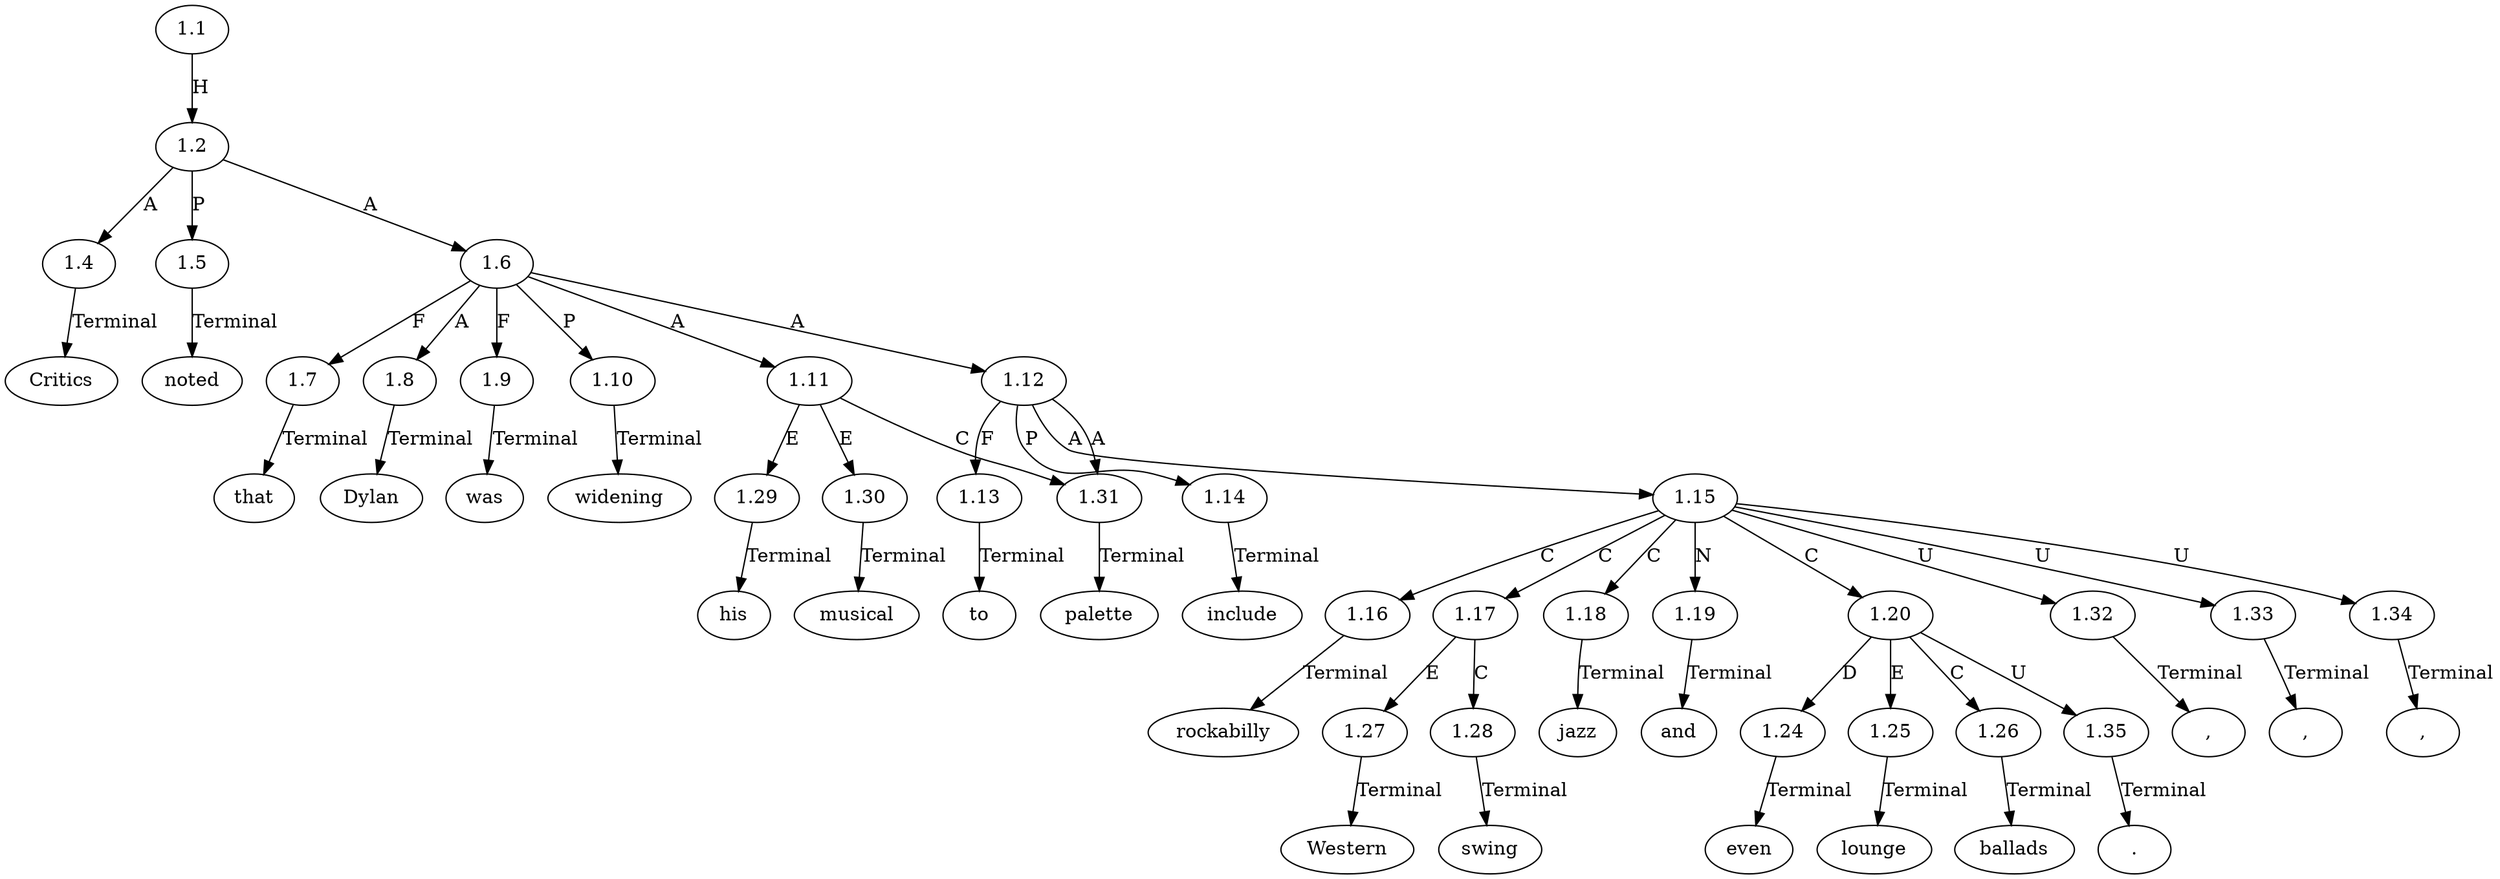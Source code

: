 // Graph
digraph {
	0.1 [label=Critics ordering=out]
	0.10 [label=to ordering=out]
	0.11 [label=include ordering=out]
	0.12 [label=rockabilly ordering=out]
	0.13 [label="," ordering=out]
	0.14 [label=Western ordering=out]
	0.15 [label=swing ordering=out]
	0.16 [label="," ordering=out]
	0.17 [label=jazz ordering=out]
	0.18 [label="," ordering=out]
	0.19 [label=and ordering=out]
	0.2 [label=noted ordering=out]
	0.20 [label=even ordering=out]
	0.21 [label=lounge ordering=out]
	0.22 [label=ballads ordering=out]
	0.23 [label="." ordering=out]
	0.3 [label=that ordering=out]
	0.4 [label=Dylan ordering=out]
	0.5 [label=was ordering=out]
	0.6 [label=widening ordering=out]
	0.7 [label=his ordering=out]
	0.8 [label=musical ordering=out]
	0.9 [label=palette ordering=out]
	1.1 [label=1.1 ordering=out]
	1.2 [label=1.2 ordering=out]
	1.4 [label=1.4 ordering=out]
	1.5 [label=1.5 ordering=out]
	1.6 [label=1.6 ordering=out]
	1.7 [label=1.7 ordering=out]
	1.8 [label=1.8 ordering=out]
	1.9 [label=1.9 ordering=out]
	1.10 [label=1.10 ordering=out]
	1.11 [label=1.11 ordering=out]
	1.12 [label=1.12 ordering=out]
	1.13 [label=1.13 ordering=out]
	1.14 [label=1.14 ordering=out]
	1.15 [label=1.15 ordering=out]
	1.16 [label=1.16 ordering=out]
	1.17 [label=1.17 ordering=out]
	1.18 [label=1.18 ordering=out]
	1.19 [label=1.19 ordering=out]
	1.20 [label=1.20 ordering=out]
	1.24 [label=1.24 ordering=out]
	1.25 [label=1.25 ordering=out]
	1.26 [label=1.26 ordering=out]
	1.27 [label=1.27 ordering=out]
	1.28 [label=1.28 ordering=out]
	1.29 [label=1.29 ordering=out]
	1.30 [label=1.30 ordering=out]
	1.31 [label=1.31 ordering=out]
	1.32 [label=1.32 ordering=out]
	1.33 [label=1.33 ordering=out]
	1.34 [label=1.34 ordering=out]
	1.35 [label=1.35 ordering=out]
	1.1 -> 1.2 [label=H ordering=out]
	1.2 -> 1.4 [label=A ordering=out]
	1.2 -> 1.5 [label=P ordering=out]
	1.2 -> 1.6 [label=A ordering=out]
	1.4 -> 0.1 [label=Terminal ordering=out]
	1.5 -> 0.2 [label=Terminal ordering=out]
	1.6 -> 1.7 [label=F ordering=out]
	1.6 -> 1.8 [label=A ordering=out]
	1.6 -> 1.9 [label=F ordering=out]
	1.6 -> 1.10 [label=P ordering=out]
	1.6 -> 1.11 [label=A ordering=out]
	1.6 -> 1.12 [label=A ordering=out]
	1.7 -> 0.3 [label=Terminal ordering=out]
	1.8 -> 0.4 [label=Terminal ordering=out]
	1.9 -> 0.5 [label=Terminal ordering=out]
	1.10 -> 0.6 [label=Terminal ordering=out]
	1.11 -> 1.29 [label=E ordering=out]
	1.11 -> 1.30 [label=E ordering=out]
	1.11 -> 1.31 [label=C ordering=out]
	1.12 -> 1.13 [label=F ordering=out]
	1.12 -> 1.14 [label=P ordering=out]
	1.12 -> 1.15 [label=A ordering=out]
	1.12 -> 1.31 [label=A ordering=out]
	1.13 -> 0.10 [label=Terminal ordering=out]
	1.14 -> 0.11 [label=Terminal ordering=out]
	1.15 -> 1.16 [label=C ordering=out]
	1.15 -> 1.17 [label=C ordering=out]
	1.15 -> 1.18 [label=C ordering=out]
	1.15 -> 1.19 [label=N ordering=out]
	1.15 -> 1.20 [label=C ordering=out]
	1.15 -> 1.32 [label=U ordering=out]
	1.15 -> 1.33 [label=U ordering=out]
	1.15 -> 1.34 [label=U ordering=out]
	1.16 -> 0.12 [label=Terminal ordering=out]
	1.17 -> 1.27 [label=E ordering=out]
	1.17 -> 1.28 [label=C ordering=out]
	1.18 -> 0.17 [label=Terminal ordering=out]
	1.19 -> 0.19 [label=Terminal ordering=out]
	1.20 -> 1.24 [label=D ordering=out]
	1.20 -> 1.25 [label=E ordering=out]
	1.20 -> 1.26 [label=C ordering=out]
	1.20 -> 1.35 [label=U ordering=out]
	1.24 -> 0.20 [label=Terminal ordering=out]
	1.25 -> 0.21 [label=Terminal ordering=out]
	1.26 -> 0.22 [label=Terminal ordering=out]
	1.27 -> 0.14 [label=Terminal ordering=out]
	1.28 -> 0.15 [label=Terminal ordering=out]
	1.29 -> 0.7 [label=Terminal ordering=out]
	1.30 -> 0.8 [label=Terminal ordering=out]
	1.31 -> 0.9 [label=Terminal ordering=out]
	1.32 -> 0.13 [label=Terminal ordering=out]
	1.33 -> 0.16 [label=Terminal ordering=out]
	1.34 -> 0.18 [label=Terminal ordering=out]
	1.35 -> 0.23 [label=Terminal ordering=out]
}
